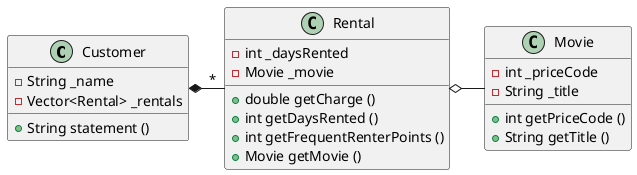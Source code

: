 @startuml
Customer *- "*" Rental
Rental o- Movie

class Customer {
    - String _name
    - Vector<Rental> _rentals
    + String statement ()
    }

class Rental {
    - int _daysRented
    - Movie _movie
    + double getCharge ()
    + int getDaysRented ()
    + int getFrequentRenterPoints ()
    + Movie getMovie ()
    }

class Movie {
    - int _priceCode
    - String _title
    + int getPriceCode ()
    + String getTitle ()
    }

@enduml
